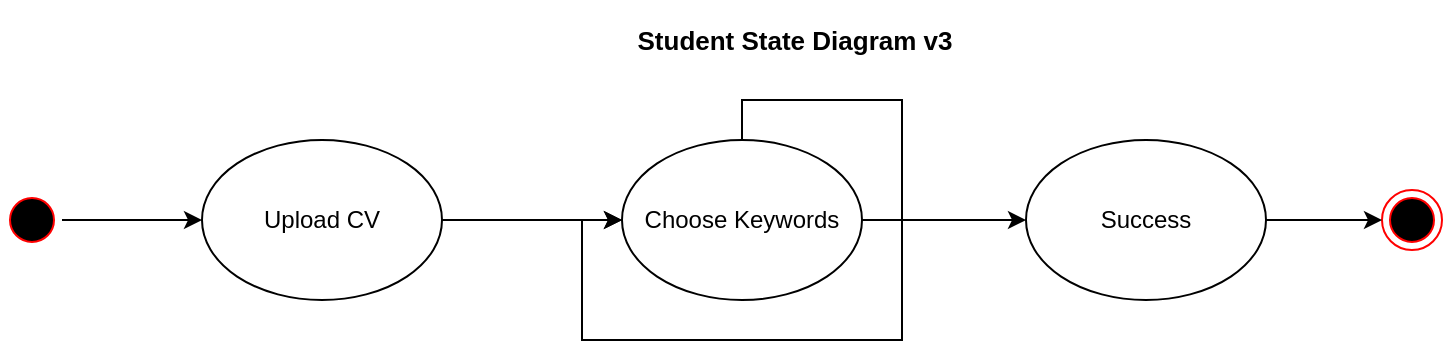 <mxfile version="10.8.4" type="device"><diagram name="Page-1" id="e7e014a7-5840-1c2e-5031-d8a46d1fe8dd"><mxGraphModel dx="1394" dy="692" grid="1" gridSize="10" guides="1" tooltips="1" connect="1" arrows="1" fold="1" page="1" pageScale="1" pageWidth="1169" pageHeight="826" background="#ffffff" math="0" shadow="0"><root><mxCell id="0"/><mxCell id="1" parent="0"/><mxCell id="2fVvHaBL9ZNLKnSSGcmY-42" value="Student State Diagram v3" style="text;strokeColor=none;fillColor=none;html=1;fontSize=13;fontStyle=1;verticalAlign=middle;align=center;" parent="1" vertex="1"><mxGeometry x="534" y="10" width="100" height="40" as="geometry"/></mxCell><mxCell id="zvUy4fECReShG9L_cm65-1" value="Upload CV" style="ellipse;whiteSpace=wrap;html=1;" parent="1" vertex="1"><mxGeometry x="288" y="80" width="120" height="80" as="geometry"/></mxCell><mxCell id="zvUy4fECReShG9L_cm65-3" value="Choose Keywords" style="ellipse;whiteSpace=wrap;html=1;" parent="1" vertex="1"><mxGeometry x="498" y="80" width="120" height="80" as="geometry"/></mxCell><mxCell id="zvUy4fECReShG9L_cm65-6" value="Success" style="ellipse;whiteSpace=wrap;html=1;" parent="1" vertex="1"><mxGeometry x="700" y="80" width="120" height="80" as="geometry"/></mxCell><mxCell id="zvUy4fECReShG9L_cm65-13" value="" style="group" parent="1" vertex="1" connectable="0"><mxGeometry x="188" y="105" width="720" height="30" as="geometry"/></mxCell><mxCell id="2fVvHaBL9ZNLKnSSGcmY-43" value="" style="ellipse;html=1;shape=endState;fillColor=#000000;strokeColor=#ff0000;fontSize=13;" parent="zvUy4fECReShG9L_cm65-13" vertex="1"><mxGeometry x="690" width="30" height="30" as="geometry"/></mxCell><mxCell id="2fVvHaBL9ZNLKnSSGcmY-44" value="" style="ellipse;html=1;shape=startState;fillColor=#000000;strokeColor=#ff0000;fontSize=13;" parent="zvUy4fECReShG9L_cm65-13" vertex="1"><mxGeometry width="30" height="30" as="geometry"/></mxCell><mxCell id="zvUy4fECReShG9L_cm65-4" style="edgeStyle=orthogonalEdgeStyle;rounded=0;orthogonalLoop=1;jettySize=auto;html=1;entryX=0;entryY=0.5;entryDx=0;entryDy=0;" parent="zvUy4fECReShG9L_cm65-13" source="zvUy4fECReShG9L_cm65-1" target="zvUy4fECReShG9L_cm65-3" edge="1"><mxGeometry relative="1" as="geometry"/></mxCell><mxCell id="zvUy4fECReShG9L_cm65-11" style="edgeStyle=orthogonalEdgeStyle;rounded=0;orthogonalLoop=1;jettySize=auto;html=1;" parent="zvUy4fECReShG9L_cm65-13" source="zvUy4fECReShG9L_cm65-3" target="zvUy4fECReShG9L_cm65-6" edge="1"><mxGeometry relative="1" as="geometry"/></mxCell><mxCell id="zvUy4fECReShG9L_cm65-8" style="edgeStyle=orthogonalEdgeStyle;rounded=0;orthogonalLoop=1;jettySize=auto;html=1;entryX=0;entryY=0.5;entryDx=0;entryDy=0;" parent="zvUy4fECReShG9L_cm65-13" source="zvUy4fECReShG9L_cm65-6" target="2fVvHaBL9ZNLKnSSGcmY-43" edge="1"><mxGeometry relative="1" as="geometry"/></mxCell><mxCell id="zvUy4fECReShG9L_cm65-2" style="edgeStyle=orthogonalEdgeStyle;rounded=0;orthogonalLoop=1;jettySize=auto;html=1;entryX=0;entryY=0.5;entryDx=0;entryDy=0;" parent="1" source="2fVvHaBL9ZNLKnSSGcmY-44" target="zvUy4fECReShG9L_cm65-1" edge="1"><mxGeometry relative="1" as="geometry"/></mxCell><mxCell id="zvUy4fECReShG9L_cm65-18" style="edgeStyle=orthogonalEdgeStyle;rounded=0;orthogonalLoop=1;jettySize=auto;html=1;entryX=0;entryY=0.5;entryDx=0;entryDy=0;" parent="1" source="zvUy4fECReShG9L_cm65-3" target="zvUy4fECReShG9L_cm65-3" edge="1"><mxGeometry relative="1" as="geometry"/></mxCell></root></mxGraphModel></diagram></mxfile>